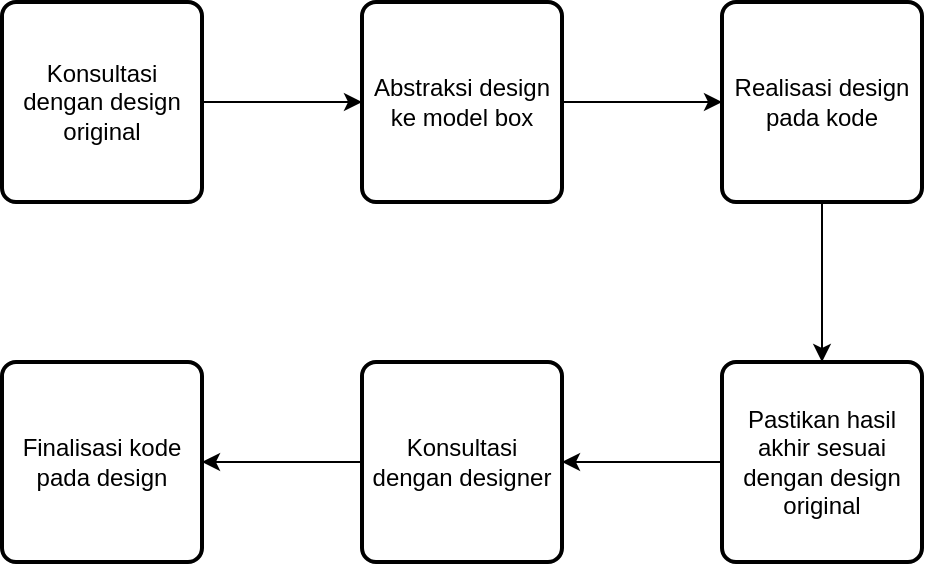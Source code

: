 <mxfile version="21.3.3" type="github">
  <diagram name="Page-1" id="IWj-ZG2n2ZSzglI-JNet">
    <mxGraphModel dx="794" dy="464" grid="1" gridSize="10" guides="1" tooltips="1" connect="1" arrows="1" fold="1" page="1" pageScale="1" pageWidth="827" pageHeight="1169" math="0" shadow="0">
      <root>
        <mxCell id="0" />
        <mxCell id="1" parent="0" />
        <mxCell id="99fj1OPg4IwPMKsba2Fc-3" value="" style="edgeStyle=orthogonalEdgeStyle;rounded=0;orthogonalLoop=1;jettySize=auto;html=1;" edge="1" parent="1" source="99fj1OPg4IwPMKsba2Fc-1" target="99fj1OPg4IwPMKsba2Fc-2">
          <mxGeometry relative="1" as="geometry" />
        </mxCell>
        <mxCell id="99fj1OPg4IwPMKsba2Fc-1" value="Konsultasi dengan design original" style="rounded=1;whiteSpace=wrap;html=1;absoluteArcSize=1;arcSize=14;strokeWidth=2;" vertex="1" parent="1">
          <mxGeometry x="200" y="80" width="100" height="100" as="geometry" />
        </mxCell>
        <mxCell id="99fj1OPg4IwPMKsba2Fc-5" value="" style="edgeStyle=orthogonalEdgeStyle;rounded=0;orthogonalLoop=1;jettySize=auto;html=1;" edge="1" parent="1" source="99fj1OPg4IwPMKsba2Fc-2" target="99fj1OPg4IwPMKsba2Fc-4">
          <mxGeometry relative="1" as="geometry" />
        </mxCell>
        <mxCell id="99fj1OPg4IwPMKsba2Fc-2" value="Abstraksi design ke model box" style="rounded=1;whiteSpace=wrap;html=1;absoluteArcSize=1;arcSize=14;strokeWidth=2;" vertex="1" parent="1">
          <mxGeometry x="380" y="80" width="100" height="100" as="geometry" />
        </mxCell>
        <mxCell id="99fj1OPg4IwPMKsba2Fc-7" value="" style="edgeStyle=orthogonalEdgeStyle;rounded=0;orthogonalLoop=1;jettySize=auto;html=1;" edge="1" parent="1" source="99fj1OPg4IwPMKsba2Fc-4" target="99fj1OPg4IwPMKsba2Fc-6">
          <mxGeometry relative="1" as="geometry" />
        </mxCell>
        <mxCell id="99fj1OPg4IwPMKsba2Fc-4" value="Realisasi design pada kode" style="rounded=1;whiteSpace=wrap;html=1;absoluteArcSize=1;arcSize=14;strokeWidth=2;" vertex="1" parent="1">
          <mxGeometry x="560" y="80" width="100" height="100" as="geometry" />
        </mxCell>
        <mxCell id="99fj1OPg4IwPMKsba2Fc-9" value="" style="edgeStyle=orthogonalEdgeStyle;rounded=0;orthogonalLoop=1;jettySize=auto;html=1;" edge="1" parent="1" source="99fj1OPg4IwPMKsba2Fc-6" target="99fj1OPg4IwPMKsba2Fc-8">
          <mxGeometry relative="1" as="geometry" />
        </mxCell>
        <mxCell id="99fj1OPg4IwPMKsba2Fc-6" value="Pastikan hasil akhir sesuai dengan design original" style="rounded=1;whiteSpace=wrap;html=1;absoluteArcSize=1;arcSize=14;strokeWidth=2;" vertex="1" parent="1">
          <mxGeometry x="560" y="260" width="100" height="100" as="geometry" />
        </mxCell>
        <mxCell id="99fj1OPg4IwPMKsba2Fc-11" value="" style="edgeStyle=orthogonalEdgeStyle;rounded=0;orthogonalLoop=1;jettySize=auto;html=1;" edge="1" parent="1" source="99fj1OPg4IwPMKsba2Fc-8" target="99fj1OPg4IwPMKsba2Fc-10">
          <mxGeometry relative="1" as="geometry" />
        </mxCell>
        <mxCell id="99fj1OPg4IwPMKsba2Fc-8" value="Konsultasi dengan designer" style="rounded=1;whiteSpace=wrap;html=1;absoluteArcSize=1;arcSize=14;strokeWidth=2;" vertex="1" parent="1">
          <mxGeometry x="380" y="260" width="100" height="100" as="geometry" />
        </mxCell>
        <mxCell id="99fj1OPg4IwPMKsba2Fc-10" value="Finalisasi kode pada design" style="rounded=1;whiteSpace=wrap;html=1;absoluteArcSize=1;arcSize=14;strokeWidth=2;" vertex="1" parent="1">
          <mxGeometry x="200" y="260" width="100" height="100" as="geometry" />
        </mxCell>
      </root>
    </mxGraphModel>
  </diagram>
</mxfile>

